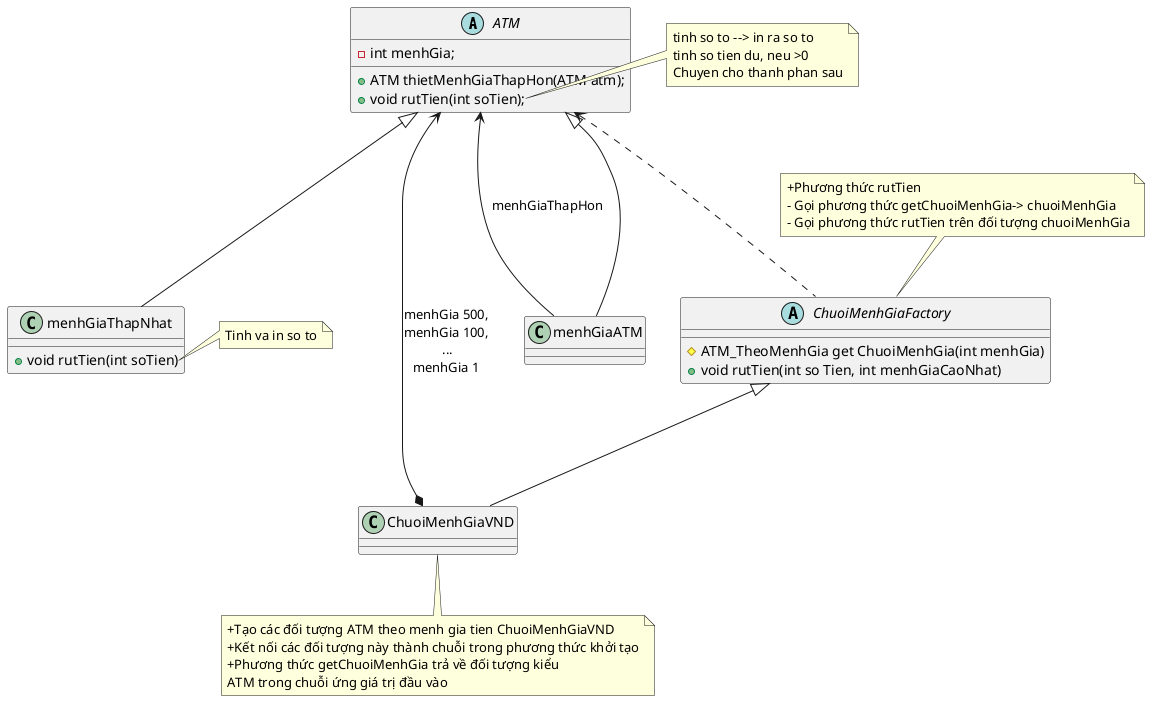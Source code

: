 @startuml
'https://plantuml.com/class-diagram

abstract class ATM{
    - int menhGia;
    + ATM thietMenhGiaThapHon(ATM atm);
    + void rutTien(int soTien);
}
class menhGiaThapNhat{
    +void rutTien(int soTien)
}
class ChuoiMenhGiaVND
abstract ChuoiMenhGiaFactory{
    #ATM_TheoMenhGia get ChuoiMenhGia(int menhGia)
    +void rutTien(int so Tien, int menhGiaCaoNhat)
}

ATM<|-- menhGiaATM
ATM<|--- menhGiaThapNhat
menhGiaATM ---> ATM : menhGiaThapHon
ATM<--*ChuoiMenhGiaVND : menhGia 500,\nmenhGia 100,\n ...\nmenhGia 1
ChuoiMenhGiaFactory<|---ChuoiMenhGiaVND
ATM<...ChuoiMenhGiaFactory


note right of ATM::rutTien
    tinh so to --> in ra so to
    tinh so tien du, neu >0
    Chuyen cho thanh phan sau
end note

note right of menhGiaThapNhat::rutTien
    Tinh va in so to
end note

note bottom of ChuoiMenhGiaVND
+Tạo các đối tượng ATM theo menh gia tien ChuoiMenhGiaVND
+Kết nối các đối tượng này thành chuỗi trong phương thức khởi tạo
+Phương thức getChuoiMenhGia trả về đối tượng kiểu
ATM trong chuỗi ứng giá trị đầu vào
end note

note top of ChuoiMenhGiaFactory
+Phương thức rutTien
- Gọi phương thức getChuoiMenhGia-> chuoiMenhGia
- Gọi phương thức rutTien trên đối tượng chuoiMenhGia
end note
@enduml
